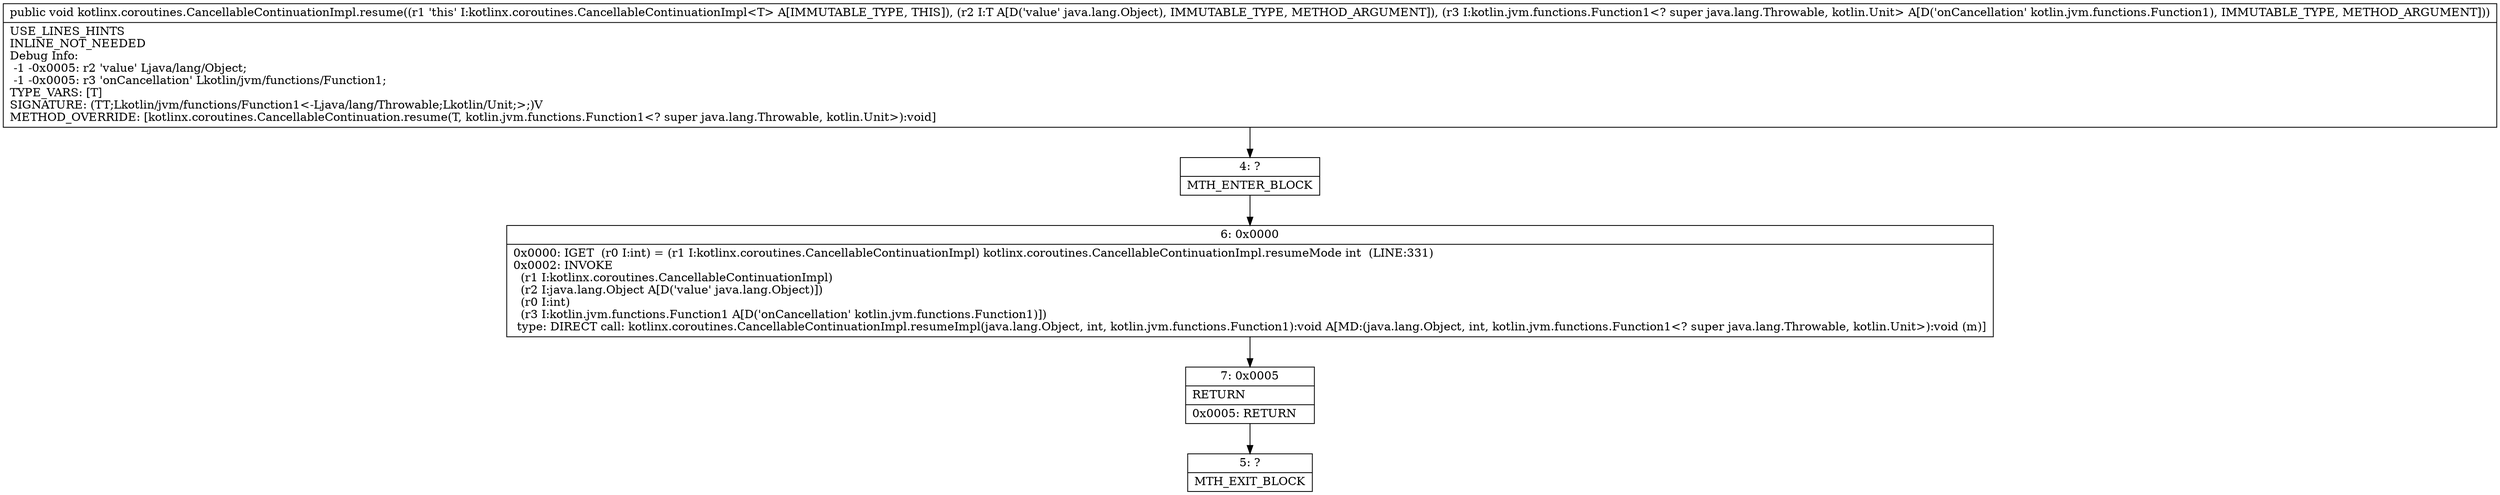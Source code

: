 digraph "CFG forkotlinx.coroutines.CancellableContinuationImpl.resume(Ljava\/lang\/Object;Lkotlin\/jvm\/functions\/Function1;)V" {
Node_4 [shape=record,label="{4\:\ ?|MTH_ENTER_BLOCK\l}"];
Node_6 [shape=record,label="{6\:\ 0x0000|0x0000: IGET  (r0 I:int) = (r1 I:kotlinx.coroutines.CancellableContinuationImpl) kotlinx.coroutines.CancellableContinuationImpl.resumeMode int  (LINE:331)\l0x0002: INVOKE  \l  (r1 I:kotlinx.coroutines.CancellableContinuationImpl)\l  (r2 I:java.lang.Object A[D('value' java.lang.Object)])\l  (r0 I:int)\l  (r3 I:kotlin.jvm.functions.Function1 A[D('onCancellation' kotlin.jvm.functions.Function1)])\l type: DIRECT call: kotlinx.coroutines.CancellableContinuationImpl.resumeImpl(java.lang.Object, int, kotlin.jvm.functions.Function1):void A[MD:(java.lang.Object, int, kotlin.jvm.functions.Function1\<? super java.lang.Throwable, kotlin.Unit\>):void (m)]\l}"];
Node_7 [shape=record,label="{7\:\ 0x0005|RETURN\l|0x0005: RETURN   \l}"];
Node_5 [shape=record,label="{5\:\ ?|MTH_EXIT_BLOCK\l}"];
MethodNode[shape=record,label="{public void kotlinx.coroutines.CancellableContinuationImpl.resume((r1 'this' I:kotlinx.coroutines.CancellableContinuationImpl\<T\> A[IMMUTABLE_TYPE, THIS]), (r2 I:T A[D('value' java.lang.Object), IMMUTABLE_TYPE, METHOD_ARGUMENT]), (r3 I:kotlin.jvm.functions.Function1\<? super java.lang.Throwable, kotlin.Unit\> A[D('onCancellation' kotlin.jvm.functions.Function1), IMMUTABLE_TYPE, METHOD_ARGUMENT]))  | USE_LINES_HINTS\lINLINE_NOT_NEEDED\lDebug Info:\l  \-1 \-0x0005: r2 'value' Ljava\/lang\/Object;\l  \-1 \-0x0005: r3 'onCancellation' Lkotlin\/jvm\/functions\/Function1;\lTYPE_VARS: [T]\lSIGNATURE: (TT;Lkotlin\/jvm\/functions\/Function1\<\-Ljava\/lang\/Throwable;Lkotlin\/Unit;\>;)V\lMETHOD_OVERRIDE: [kotlinx.coroutines.CancellableContinuation.resume(T, kotlin.jvm.functions.Function1\<? super java.lang.Throwable, kotlin.Unit\>):void]\l}"];
MethodNode -> Node_4;Node_4 -> Node_6;
Node_6 -> Node_7;
Node_7 -> Node_5;
}

